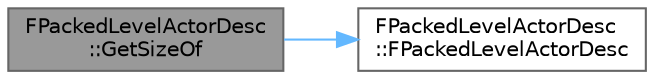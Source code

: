 digraph "FPackedLevelActorDesc::GetSizeOf"
{
 // INTERACTIVE_SVG=YES
 // LATEX_PDF_SIZE
  bgcolor="transparent";
  edge [fontname=Helvetica,fontsize=10,labelfontname=Helvetica,labelfontsize=10];
  node [fontname=Helvetica,fontsize=10,shape=box,height=0.2,width=0.4];
  rankdir="LR";
  Node1 [id="Node000001",label="FPackedLevelActorDesc\l::GetSizeOf",height=0.2,width=0.4,color="gray40", fillcolor="grey60", style="filled", fontcolor="black",tooltip=" "];
  Node1 -> Node2 [id="edge1_Node000001_Node000002",color="steelblue1",style="solid",tooltip=" "];
  Node2 [id="Node000002",label="FPackedLevelActorDesc\l::FPackedLevelActorDesc",height=0.2,width=0.4,color="grey40", fillcolor="white", style="filled",URL="$d8/d95/classFPackedLevelActorDesc.html#a8069f06c56f3c6bf58715bd40eb448b3",tooltip=" "];
}
